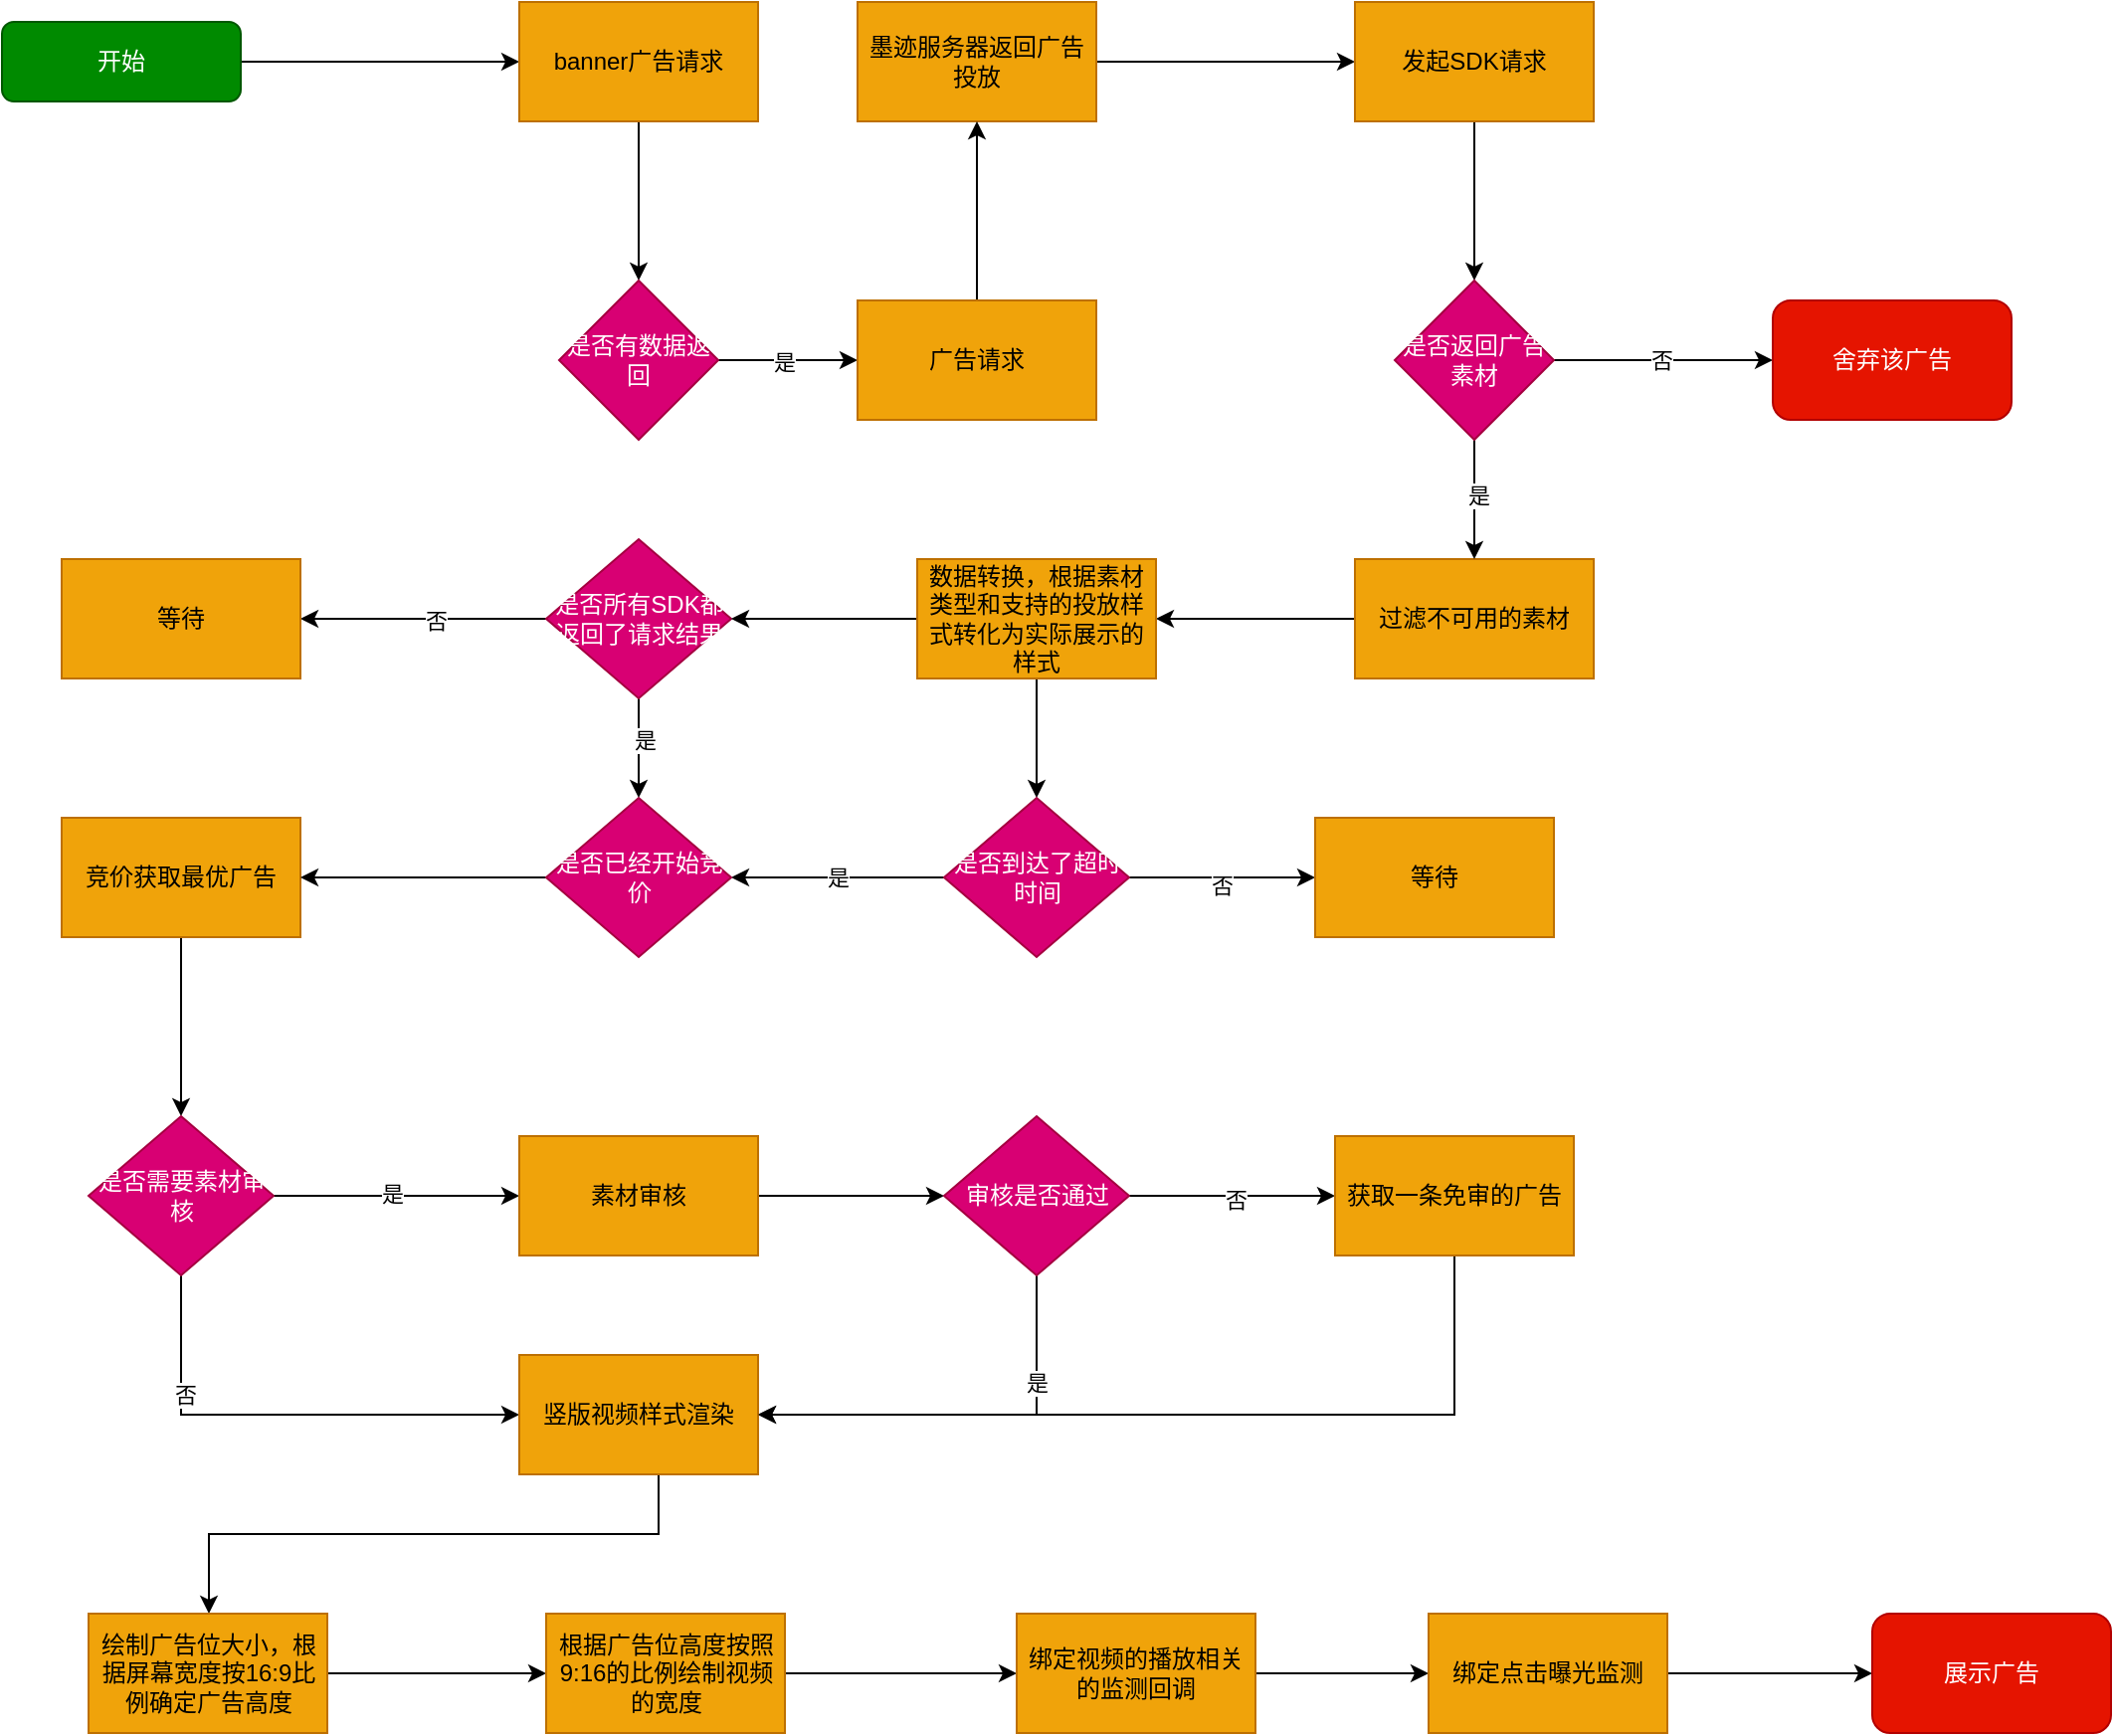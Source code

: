 <mxfile version="24.7.6">
  <diagram name="第 1 页" id="bC0nHbna86JXU_Xqwt9G">
    <mxGraphModel dx="3553" dy="2586" grid="1" gridSize="10" guides="1" tooltips="1" connect="1" arrows="1" fold="1" page="1" pageScale="1" pageWidth="827" pageHeight="1169" math="0" shadow="0">
      <root>
        <mxCell id="0" />
        <mxCell id="1" parent="0" />
        <mxCell id="TdePrywCVsU_22A5aDpP-1" style="edgeStyle=orthogonalEdgeStyle;rounded=0;orthogonalLoop=1;jettySize=auto;html=1;entryX=0;entryY=0.5;entryDx=0;entryDy=0;" edge="1" parent="1" source="TdePrywCVsU_22A5aDpP-2" target="TdePrywCVsU_22A5aDpP-4">
          <mxGeometry relative="1" as="geometry" />
        </mxCell>
        <mxCell id="TdePrywCVsU_22A5aDpP-2" value="开始" style="rounded=1;whiteSpace=wrap;html=1;fillColor=#008a00;fontColor=#ffffff;strokeColor=#005700;" vertex="1" parent="1">
          <mxGeometry x="-10" y="-130" width="120" height="40" as="geometry" />
        </mxCell>
        <mxCell id="TdePrywCVsU_22A5aDpP-3" value="" style="edgeStyle=orthogonalEdgeStyle;rounded=0;orthogonalLoop=1;jettySize=auto;html=1;" edge="1" parent="1" source="TdePrywCVsU_22A5aDpP-4" target="TdePrywCVsU_22A5aDpP-7">
          <mxGeometry relative="1" as="geometry" />
        </mxCell>
        <mxCell id="TdePrywCVsU_22A5aDpP-4" value="banner广告请求" style="whiteSpace=wrap;html=1;fillColor=#f0a30a;fontColor=#000000;strokeColor=#BD7000;" vertex="1" parent="1">
          <mxGeometry x="250" y="-140" width="120" height="60" as="geometry" />
        </mxCell>
        <mxCell id="TdePrywCVsU_22A5aDpP-5" value="" style="edgeStyle=orthogonalEdgeStyle;rounded=0;orthogonalLoop=1;jettySize=auto;html=1;" edge="1" parent="1" source="TdePrywCVsU_22A5aDpP-7" target="TdePrywCVsU_22A5aDpP-24">
          <mxGeometry relative="1" as="geometry" />
        </mxCell>
        <mxCell id="TdePrywCVsU_22A5aDpP-6" value="是" style="edgeLabel;html=1;align=center;verticalAlign=middle;resizable=0;points=[];" vertex="1" connectable="0" parent="TdePrywCVsU_22A5aDpP-5">
          <mxGeometry x="-0.068" y="-1" relative="1" as="geometry">
            <mxPoint as="offset" />
          </mxGeometry>
        </mxCell>
        <mxCell id="TdePrywCVsU_22A5aDpP-7" value="是否有数据返回" style="rhombus;whiteSpace=wrap;html=1;rounded=0;fillColor=#d80073;fontColor=#ffffff;strokeColor=#A50040;" vertex="1" parent="1">
          <mxGeometry x="270" width="80" height="80" as="geometry" />
        </mxCell>
        <mxCell id="TdePrywCVsU_22A5aDpP-8" style="edgeStyle=orthogonalEdgeStyle;rounded=0;orthogonalLoop=1;jettySize=auto;html=1;" edge="1" parent="1" source="TdePrywCVsU_22A5aDpP-9" target="TdePrywCVsU_22A5aDpP-11">
          <mxGeometry relative="1" as="geometry" />
        </mxCell>
        <mxCell id="TdePrywCVsU_22A5aDpP-9" value="墨迹服务器返回广告投放" style="whiteSpace=wrap;html=1;fillColor=#f0a30a;fontColor=#000000;strokeColor=#BD7000;" vertex="1" parent="1">
          <mxGeometry x="420" y="-140" width="120" height="60" as="geometry" />
        </mxCell>
        <mxCell id="TdePrywCVsU_22A5aDpP-10" value="" style="edgeStyle=orthogonalEdgeStyle;rounded=0;orthogonalLoop=1;jettySize=auto;html=1;" edge="1" parent="1" source="TdePrywCVsU_22A5aDpP-11" target="TdePrywCVsU_22A5aDpP-31">
          <mxGeometry relative="1" as="geometry" />
        </mxCell>
        <mxCell id="TdePrywCVsU_22A5aDpP-11" value="发起SDK请求" style="whiteSpace=wrap;html=1;fillColor=#f0a30a;fontColor=#000000;strokeColor=#BD7000;" vertex="1" parent="1">
          <mxGeometry x="670" y="-140" width="120" height="60" as="geometry" />
        </mxCell>
        <mxCell id="TdePrywCVsU_22A5aDpP-38" value="" style="edgeStyle=orthogonalEdgeStyle;rounded=0;orthogonalLoop=1;jettySize=auto;html=1;" edge="1" parent="1" source="TdePrywCVsU_22A5aDpP-14" target="TdePrywCVsU_22A5aDpP-37">
          <mxGeometry relative="1" as="geometry" />
        </mxCell>
        <mxCell id="TdePrywCVsU_22A5aDpP-14" value="过滤不可用的素材" style="whiteSpace=wrap;html=1;fillColor=#f0a30a;fontColor=#000000;strokeColor=#BD7000;" vertex="1" parent="1">
          <mxGeometry x="670" y="140" width="120" height="60" as="geometry" />
        </mxCell>
        <mxCell id="TdePrywCVsU_22A5aDpP-57" value="" style="edgeStyle=orthogonalEdgeStyle;rounded=0;orthogonalLoop=1;jettySize=auto;html=1;" edge="1" parent="1" source="TdePrywCVsU_22A5aDpP-16" target="TdePrywCVsU_22A5aDpP-56">
          <mxGeometry relative="1" as="geometry" />
        </mxCell>
        <mxCell id="TdePrywCVsU_22A5aDpP-16" value="竞价获取最优广告" style="whiteSpace=wrap;html=1;fillColor=#f0a30a;fontColor=#000000;strokeColor=#BD7000;" vertex="1" parent="1">
          <mxGeometry x="20" y="270" width="120" height="60" as="geometry" />
        </mxCell>
        <mxCell id="TdePrywCVsU_22A5aDpP-46" value="" style="edgeStyle=orthogonalEdgeStyle;rounded=0;orthogonalLoop=1;jettySize=auto;html=1;" edge="1" parent="1" source="TdePrywCVsU_22A5aDpP-19" target="TdePrywCVsU_22A5aDpP-45">
          <mxGeometry relative="1" as="geometry" />
        </mxCell>
        <mxCell id="TdePrywCVsU_22A5aDpP-48" value="是" style="edgeLabel;html=1;align=center;verticalAlign=middle;resizable=0;points=[];" vertex="1" connectable="0" parent="TdePrywCVsU_22A5aDpP-46">
          <mxGeometry x="-0.16" y="3" relative="1" as="geometry">
            <mxPoint as="offset" />
          </mxGeometry>
        </mxCell>
        <mxCell id="TdePrywCVsU_22A5aDpP-51" value="" style="edgeStyle=orthogonalEdgeStyle;rounded=0;orthogonalLoop=1;jettySize=auto;html=1;" edge="1" parent="1" source="TdePrywCVsU_22A5aDpP-19" target="TdePrywCVsU_22A5aDpP-50">
          <mxGeometry relative="1" as="geometry" />
        </mxCell>
        <mxCell id="TdePrywCVsU_22A5aDpP-55" value="否" style="edgeLabel;html=1;align=center;verticalAlign=middle;resizable=0;points=[];" vertex="1" connectable="0" parent="TdePrywCVsU_22A5aDpP-51">
          <mxGeometry x="-0.102" y="1" relative="1" as="geometry">
            <mxPoint as="offset" />
          </mxGeometry>
        </mxCell>
        <mxCell id="TdePrywCVsU_22A5aDpP-19" value="是否所有SDK都返回了请求结果" style="rhombus;whiteSpace=wrap;html=1;rounded=0;fillColor=#d80073;fontColor=#ffffff;strokeColor=#A50040;" vertex="1" parent="1">
          <mxGeometry x="263.5" y="130" width="93" height="80" as="geometry" />
        </mxCell>
        <mxCell id="TdePrywCVsU_22A5aDpP-23" value="" style="edgeStyle=orthogonalEdgeStyle;rounded=0;orthogonalLoop=1;jettySize=auto;html=1;" edge="1" parent="1" source="TdePrywCVsU_22A5aDpP-24" target="TdePrywCVsU_22A5aDpP-9">
          <mxGeometry relative="1" as="geometry" />
        </mxCell>
        <mxCell id="TdePrywCVsU_22A5aDpP-24" value="广告请求" style="whiteSpace=wrap;html=1;fillColor=#f0a30a;fontColor=#000000;strokeColor=#BD7000;" vertex="1" parent="1">
          <mxGeometry x="420" y="10" width="120" height="60" as="geometry" />
        </mxCell>
        <mxCell id="TdePrywCVsU_22A5aDpP-32" value="" style="edgeStyle=orthogonalEdgeStyle;rounded=0;orthogonalLoop=1;jettySize=auto;html=1;" edge="1" parent="1" source="TdePrywCVsU_22A5aDpP-31" target="TdePrywCVsU_22A5aDpP-14">
          <mxGeometry relative="1" as="geometry" />
        </mxCell>
        <mxCell id="TdePrywCVsU_22A5aDpP-33" value="是" style="edgeLabel;html=1;align=center;verticalAlign=middle;resizable=0;points=[];" vertex="1" connectable="0" parent="TdePrywCVsU_22A5aDpP-32">
          <mxGeometry x="-0.067" y="2" relative="1" as="geometry">
            <mxPoint as="offset" />
          </mxGeometry>
        </mxCell>
        <mxCell id="TdePrywCVsU_22A5aDpP-35" value="" style="edgeStyle=orthogonalEdgeStyle;rounded=0;orthogonalLoop=1;jettySize=auto;html=1;" edge="1" parent="1" source="TdePrywCVsU_22A5aDpP-31" target="TdePrywCVsU_22A5aDpP-34">
          <mxGeometry relative="1" as="geometry" />
        </mxCell>
        <mxCell id="TdePrywCVsU_22A5aDpP-36" value="否" style="edgeLabel;html=1;align=center;verticalAlign=middle;resizable=0;points=[];" vertex="1" connectable="0" parent="TdePrywCVsU_22A5aDpP-35">
          <mxGeometry x="-0.018" relative="1" as="geometry">
            <mxPoint as="offset" />
          </mxGeometry>
        </mxCell>
        <mxCell id="TdePrywCVsU_22A5aDpP-31" value="是否返回广告素材" style="rhombus;whiteSpace=wrap;html=1;rounded=0;fillColor=#d80073;fontColor=#ffffff;strokeColor=#A50040;" vertex="1" parent="1">
          <mxGeometry x="690" width="80" height="80" as="geometry" />
        </mxCell>
        <mxCell id="TdePrywCVsU_22A5aDpP-34" value="舍弃该广告" style="rounded=1;whiteSpace=wrap;html=1;fillColor=#e51400;strokeColor=#B20000;fontColor=#ffffff;" vertex="1" parent="1">
          <mxGeometry x="880" y="10" width="120" height="60" as="geometry" />
        </mxCell>
        <mxCell id="TdePrywCVsU_22A5aDpP-39" value="" style="edgeStyle=orthogonalEdgeStyle;rounded=0;orthogonalLoop=1;jettySize=auto;html=1;" edge="1" parent="1" source="TdePrywCVsU_22A5aDpP-37" target="TdePrywCVsU_22A5aDpP-19">
          <mxGeometry relative="1" as="geometry" />
        </mxCell>
        <mxCell id="TdePrywCVsU_22A5aDpP-41" value="" style="edgeStyle=orthogonalEdgeStyle;rounded=0;orthogonalLoop=1;jettySize=auto;html=1;" edge="1" parent="1" source="TdePrywCVsU_22A5aDpP-37" target="TdePrywCVsU_22A5aDpP-40">
          <mxGeometry relative="1" as="geometry" />
        </mxCell>
        <mxCell id="TdePrywCVsU_22A5aDpP-37" value="数据转换，根据素材类型和支持的投放样式转化为实际展示的样式" style="whiteSpace=wrap;html=1;fillColor=#f0a30a;fontColor=#000000;strokeColor=#BD7000;" vertex="1" parent="1">
          <mxGeometry x="450" y="140" width="120" height="60" as="geometry" />
        </mxCell>
        <mxCell id="TdePrywCVsU_22A5aDpP-47" value="是" style="edgeStyle=orthogonalEdgeStyle;rounded=0;orthogonalLoop=1;jettySize=auto;html=1;" edge="1" parent="1" source="TdePrywCVsU_22A5aDpP-40" target="TdePrywCVsU_22A5aDpP-45">
          <mxGeometry relative="1" as="geometry" />
        </mxCell>
        <mxCell id="TdePrywCVsU_22A5aDpP-53" value="" style="edgeStyle=orthogonalEdgeStyle;rounded=0;orthogonalLoop=1;jettySize=auto;html=1;" edge="1" parent="1" source="TdePrywCVsU_22A5aDpP-40" target="TdePrywCVsU_22A5aDpP-52">
          <mxGeometry relative="1" as="geometry" />
        </mxCell>
        <mxCell id="TdePrywCVsU_22A5aDpP-54" value="否" style="edgeLabel;html=1;align=center;verticalAlign=middle;resizable=0;points=[];" vertex="1" connectable="0" parent="TdePrywCVsU_22A5aDpP-53">
          <mxGeometry x="-0.005" y="-4" relative="1" as="geometry">
            <mxPoint as="offset" />
          </mxGeometry>
        </mxCell>
        <mxCell id="TdePrywCVsU_22A5aDpP-40" value="是否到达了超时时间" style="rhombus;whiteSpace=wrap;html=1;rounded=0;fillColor=#d80073;fontColor=#ffffff;strokeColor=#A50040;" vertex="1" parent="1">
          <mxGeometry x="463.5" y="260" width="93" height="80" as="geometry" />
        </mxCell>
        <mxCell id="TdePrywCVsU_22A5aDpP-49" value="" style="edgeStyle=orthogonalEdgeStyle;rounded=0;orthogonalLoop=1;jettySize=auto;html=1;" edge="1" parent="1" source="TdePrywCVsU_22A5aDpP-45" target="TdePrywCVsU_22A5aDpP-16">
          <mxGeometry relative="1" as="geometry" />
        </mxCell>
        <mxCell id="TdePrywCVsU_22A5aDpP-45" value="是否已经开始竞价" style="rhombus;whiteSpace=wrap;html=1;rounded=0;fillColor=#d80073;fontColor=#ffffff;strokeColor=#A50040;" vertex="1" parent="1">
          <mxGeometry x="263.5" y="260" width="93" height="80" as="geometry" />
        </mxCell>
        <mxCell id="TdePrywCVsU_22A5aDpP-50" value="等待" style="whiteSpace=wrap;html=1;fillColor=#f0a30a;fontColor=#000000;strokeColor=#BD7000;" vertex="1" parent="1">
          <mxGeometry x="20" y="140" width="120" height="60" as="geometry" />
        </mxCell>
        <mxCell id="TdePrywCVsU_22A5aDpP-52" value="等待" style="whiteSpace=wrap;html=1;fillColor=#f0a30a;fontColor=#000000;strokeColor=#BD7000;" vertex="1" parent="1">
          <mxGeometry x="650" y="270" width="120" height="60" as="geometry" />
        </mxCell>
        <mxCell id="TdePrywCVsU_22A5aDpP-59" value="" style="edgeStyle=orthogonalEdgeStyle;rounded=0;orthogonalLoop=1;jettySize=auto;html=1;" edge="1" parent="1" source="TdePrywCVsU_22A5aDpP-56" target="TdePrywCVsU_22A5aDpP-58">
          <mxGeometry relative="1" as="geometry" />
        </mxCell>
        <mxCell id="TdePrywCVsU_22A5aDpP-60" value="是" style="edgeLabel;html=1;align=center;verticalAlign=middle;resizable=0;points=[];" vertex="1" connectable="0" parent="TdePrywCVsU_22A5aDpP-59">
          <mxGeometry x="-0.048" y="1" relative="1" as="geometry">
            <mxPoint as="offset" />
          </mxGeometry>
        </mxCell>
        <mxCell id="TdePrywCVsU_22A5aDpP-63" style="edgeStyle=orthogonalEdgeStyle;rounded=0;orthogonalLoop=1;jettySize=auto;html=1;entryX=0;entryY=0.5;entryDx=0;entryDy=0;" edge="1" parent="1" source="TdePrywCVsU_22A5aDpP-56" target="TdePrywCVsU_22A5aDpP-64">
          <mxGeometry relative="1" as="geometry">
            <mxPoint x="140" y="580" as="targetPoint" />
            <Array as="points">
              <mxPoint x="80" y="570" />
            </Array>
          </mxGeometry>
        </mxCell>
        <mxCell id="TdePrywCVsU_22A5aDpP-66" value="否" style="edgeLabel;html=1;align=center;verticalAlign=middle;resizable=0;points=[];" vertex="1" connectable="0" parent="TdePrywCVsU_22A5aDpP-63">
          <mxGeometry x="-0.504" y="2" relative="1" as="geometry">
            <mxPoint as="offset" />
          </mxGeometry>
        </mxCell>
        <mxCell id="TdePrywCVsU_22A5aDpP-56" value="是否需要素材审核" style="rhombus;whiteSpace=wrap;html=1;rounded=0;fillColor=#d80073;fontColor=#ffffff;strokeColor=#A50040;" vertex="1" parent="1">
          <mxGeometry x="33.5" y="420" width="93" height="80" as="geometry" />
        </mxCell>
        <mxCell id="TdePrywCVsU_22A5aDpP-62" value="" style="edgeStyle=orthogonalEdgeStyle;rounded=0;orthogonalLoop=1;jettySize=auto;html=1;" edge="1" parent="1" source="TdePrywCVsU_22A5aDpP-58" target="TdePrywCVsU_22A5aDpP-61">
          <mxGeometry relative="1" as="geometry" />
        </mxCell>
        <mxCell id="TdePrywCVsU_22A5aDpP-58" value="素材审核" style="whiteSpace=wrap;html=1;fillColor=#f0a30a;fontColor=#000000;strokeColor=#BD7000;" vertex="1" parent="1">
          <mxGeometry x="250" y="430" width="120" height="60" as="geometry" />
        </mxCell>
        <mxCell id="TdePrywCVsU_22A5aDpP-65" style="edgeStyle=orthogonalEdgeStyle;rounded=0;orthogonalLoop=1;jettySize=auto;html=1;entryX=1;entryY=0.5;entryDx=0;entryDy=0;" edge="1" parent="1" source="TdePrywCVsU_22A5aDpP-61" target="TdePrywCVsU_22A5aDpP-64">
          <mxGeometry relative="1" as="geometry">
            <Array as="points">
              <mxPoint x="510" y="570" />
            </Array>
          </mxGeometry>
        </mxCell>
        <mxCell id="TdePrywCVsU_22A5aDpP-67" value="是" style="edgeLabel;html=1;align=center;verticalAlign=middle;resizable=0;points=[];" vertex="1" connectable="0" parent="TdePrywCVsU_22A5aDpP-65">
          <mxGeometry x="-0.485" relative="1" as="geometry">
            <mxPoint as="offset" />
          </mxGeometry>
        </mxCell>
        <mxCell id="TdePrywCVsU_22A5aDpP-69" value="" style="edgeStyle=orthogonalEdgeStyle;rounded=0;orthogonalLoop=1;jettySize=auto;html=1;" edge="1" parent="1" source="TdePrywCVsU_22A5aDpP-61" target="TdePrywCVsU_22A5aDpP-68">
          <mxGeometry relative="1" as="geometry" />
        </mxCell>
        <mxCell id="TdePrywCVsU_22A5aDpP-70" value="否" style="edgeLabel;html=1;align=center;verticalAlign=middle;resizable=0;points=[];" vertex="1" connectable="0" parent="TdePrywCVsU_22A5aDpP-69">
          <mxGeometry x="0.029" y="-2" relative="1" as="geometry">
            <mxPoint as="offset" />
          </mxGeometry>
        </mxCell>
        <mxCell id="TdePrywCVsU_22A5aDpP-61" value="审核是否通过" style="rhombus;whiteSpace=wrap;html=1;rounded=0;fillColor=#d80073;fontColor=#ffffff;strokeColor=#A50040;" vertex="1" parent="1">
          <mxGeometry x="463.5" y="420" width="93" height="80" as="geometry" />
        </mxCell>
        <mxCell id="TdePrywCVsU_22A5aDpP-75" value="" style="edgeStyle=orthogonalEdgeStyle;rounded=0;orthogonalLoop=1;jettySize=auto;html=1;" edge="1" parent="1" source="TdePrywCVsU_22A5aDpP-64" target="TdePrywCVsU_22A5aDpP-74">
          <mxGeometry relative="1" as="geometry">
            <Array as="points">
              <mxPoint x="320" y="630" />
              <mxPoint x="94" y="630" />
            </Array>
          </mxGeometry>
        </mxCell>
        <mxCell id="TdePrywCVsU_22A5aDpP-64" value="竖版视频样式渲染" style="whiteSpace=wrap;html=1;fillColor=#f0a30a;fontColor=#000000;strokeColor=#BD7000;" vertex="1" parent="1">
          <mxGeometry x="250" y="540" width="120" height="60" as="geometry" />
        </mxCell>
        <mxCell id="TdePrywCVsU_22A5aDpP-71" style="edgeStyle=orthogonalEdgeStyle;rounded=0;orthogonalLoop=1;jettySize=auto;html=1;entryX=1;entryY=0.5;entryDx=0;entryDy=0;" edge="1" parent="1" source="TdePrywCVsU_22A5aDpP-68" target="TdePrywCVsU_22A5aDpP-64">
          <mxGeometry relative="1" as="geometry">
            <Array as="points">
              <mxPoint x="720" y="570" />
            </Array>
          </mxGeometry>
        </mxCell>
        <mxCell id="TdePrywCVsU_22A5aDpP-68" value="获取一条免审的广告" style="whiteSpace=wrap;html=1;fillColor=#f0a30a;fontColor=#000000;strokeColor=#BD7000;" vertex="1" parent="1">
          <mxGeometry x="660" y="430" width="120" height="60" as="geometry" />
        </mxCell>
        <mxCell id="TdePrywCVsU_22A5aDpP-77" value="" style="edgeStyle=orthogonalEdgeStyle;rounded=0;orthogonalLoop=1;jettySize=auto;html=1;" edge="1" parent="1" source="TdePrywCVsU_22A5aDpP-74" target="TdePrywCVsU_22A5aDpP-76">
          <mxGeometry relative="1" as="geometry" />
        </mxCell>
        <mxCell id="TdePrywCVsU_22A5aDpP-74" value="绘制广告位大小，根据屏幕宽度按16:9比例确定广告高度" style="whiteSpace=wrap;html=1;fillColor=#f0a30a;strokeColor=#BD7000;fontColor=#000000;" vertex="1" parent="1">
          <mxGeometry x="33.5" y="670" width="120" height="60" as="geometry" />
        </mxCell>
        <mxCell id="TdePrywCVsU_22A5aDpP-81" value="" style="edgeStyle=orthogonalEdgeStyle;rounded=0;orthogonalLoop=1;jettySize=auto;html=1;" edge="1" parent="1" source="TdePrywCVsU_22A5aDpP-76" target="TdePrywCVsU_22A5aDpP-80">
          <mxGeometry relative="1" as="geometry" />
        </mxCell>
        <mxCell id="TdePrywCVsU_22A5aDpP-76" value="根据广告位高度按照9:16的比例绘制视频的宽度" style="whiteSpace=wrap;html=1;fillColor=#f0a30a;strokeColor=#BD7000;fontColor=#000000;" vertex="1" parent="1">
          <mxGeometry x="263.5" y="670" width="120" height="60" as="geometry" />
        </mxCell>
        <mxCell id="TdePrywCVsU_22A5aDpP-83" value="" style="edgeStyle=orthogonalEdgeStyle;rounded=0;orthogonalLoop=1;jettySize=auto;html=1;" edge="1" parent="1" source="TdePrywCVsU_22A5aDpP-80" target="TdePrywCVsU_22A5aDpP-82">
          <mxGeometry relative="1" as="geometry" />
        </mxCell>
        <mxCell id="TdePrywCVsU_22A5aDpP-80" value="绑定视频的播放相关的监测回调" style="whiteSpace=wrap;html=1;fillColor=#f0a30a;strokeColor=#BD7000;fontColor=#000000;" vertex="1" parent="1">
          <mxGeometry x="500" y="670" width="120" height="60" as="geometry" />
        </mxCell>
        <mxCell id="TdePrywCVsU_22A5aDpP-87" value="" style="edgeStyle=orthogonalEdgeStyle;rounded=0;orthogonalLoop=1;jettySize=auto;html=1;" edge="1" parent="1" source="TdePrywCVsU_22A5aDpP-82" target="TdePrywCVsU_22A5aDpP-86">
          <mxGeometry relative="1" as="geometry" />
        </mxCell>
        <mxCell id="TdePrywCVsU_22A5aDpP-82" value="绑定点击曝光监测" style="whiteSpace=wrap;html=1;fillColor=#f0a30a;strokeColor=#BD7000;fontColor=#000000;" vertex="1" parent="1">
          <mxGeometry x="707" y="670" width="120" height="60" as="geometry" />
        </mxCell>
        <mxCell id="TdePrywCVsU_22A5aDpP-86" value="展示广告" style="rounded=1;whiteSpace=wrap;html=1;fillColor=#e51400;strokeColor=#B20000;fontColor=#ffffff;" vertex="1" parent="1">
          <mxGeometry x="930" y="670" width="120" height="60" as="geometry" />
        </mxCell>
      </root>
    </mxGraphModel>
  </diagram>
</mxfile>

